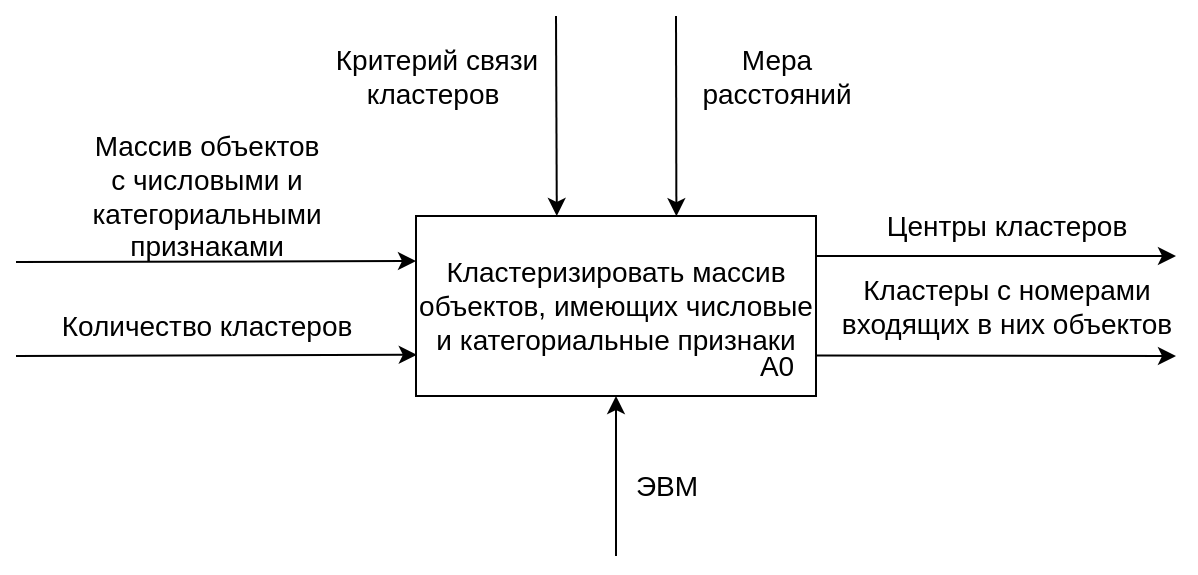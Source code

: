 <mxfile>
    <diagram id="wnSZFvbqJfbgUPwq1TmN" name="Страница 1">
        <mxGraphModel dx="150" dy="154" grid="1" gridSize="10" guides="1" tooltips="1" connect="1" arrows="1" fold="1" page="1" pageScale="1" pageWidth="827" pageHeight="1169" math="0" shadow="0">
            <root>
                <mxCell id="0"/>
                <mxCell id="1" parent="0"/>
                <mxCell id="3" style="edgeStyle=none;html=1;fontSize=14;entryX=0;entryY=0.25;entryDx=0;entryDy=0;" parent="1" target="2" edge="1">
                    <mxGeometry relative="1" as="geometry">
                        <mxPoint x="319.789" y="180" as="targetPoint"/>
                        <mxPoint x="70" y="283" as="sourcePoint"/>
                    </mxGeometry>
                </mxCell>
                <mxCell id="5" style="edgeStyle=none;html=1;fontSize=14;entryX=0.002;entryY=0.771;entryDx=0;entryDy=0;entryPerimeter=0;" parent="1" target="2" edge="1">
                    <mxGeometry relative="1" as="geometry">
                        <mxPoint x="270" y="460" as="targetPoint"/>
                        <mxPoint x="70" y="330" as="sourcePoint"/>
                    </mxGeometry>
                </mxCell>
                <mxCell id="7" style="edgeStyle=none;html=1;fontSize=14;entryX=0.352;entryY=0;entryDx=0;entryDy=0;entryPerimeter=0;" parent="1" target="2" edge="1">
                    <mxGeometry relative="1" as="geometry">
                        <mxPoint x="319.789" y="160" as="targetPoint"/>
                        <mxPoint x="340" y="160" as="sourcePoint"/>
                    </mxGeometry>
                </mxCell>
                <mxCell id="9" style="edgeStyle=none;html=1;fontSize=14;entryX=0.651;entryY=0.001;entryDx=0;entryDy=0;entryPerimeter=0;" parent="1" target="2" edge="1">
                    <mxGeometry relative="1" as="geometry">
                        <mxPoint x="419.789" y="160" as="targetPoint"/>
                        <mxPoint x="400" y="160" as="sourcePoint"/>
                    </mxGeometry>
                </mxCell>
                <mxCell id="13" style="edgeStyle=none;html=1;exitX=1.011;exitY=0.327;exitDx=0;exitDy=0;fontSize=14;exitPerimeter=0;" parent="1" source="17" edge="1">
                    <mxGeometry relative="1" as="geometry">
                        <mxPoint x="650" y="330" as="targetPoint"/>
                    </mxGeometry>
                </mxCell>
                <mxCell id="15" style="edgeStyle=none;html=1;fontSize=14;entryX=0.5;entryY=1;entryDx=0;entryDy=0;" parent="1" target="2" edge="1">
                    <mxGeometry relative="1" as="geometry">
                        <mxPoint x="350" y="440" as="targetPoint"/>
                        <mxPoint x="370" y="430" as="sourcePoint"/>
                    </mxGeometry>
                </mxCell>
                <mxCell id="2" value="&lt;font style=&quot;font-size: 14px;&quot;&gt;Кластеризировать м&lt;span style=&quot;&quot;&gt;ассив объектов,&amp;nbsp;&lt;/span&gt;&lt;span style=&quot;&quot;&gt;имеющих числовые и&amp;nbsp;&lt;/span&gt;&lt;span style=&quot;&quot;&gt;категориальные признаки&lt;/span&gt;&lt;/font&gt;" style="rounded=0;whiteSpace=wrap;html=1;" parent="1" vertex="1">
                    <mxGeometry x="270" y="260" width="200" height="90" as="geometry"/>
                </mxCell>
                <mxCell id="4" value="Массив объектов&lt;br&gt;c&amp;nbsp;числовыми и&lt;br&gt;категориальными&lt;br&gt;признаками" style="text;html=1;align=center;verticalAlign=middle;resizable=0;points=[];autosize=1;strokeColor=none;fillColor=none;fontSize=14;" parent="1" vertex="1">
                    <mxGeometry x="95" y="210" width="140" height="80" as="geometry"/>
                </mxCell>
                <mxCell id="6" value="Количество кластеров" style="text;html=1;align=center;verticalAlign=middle;resizable=0;points=[];autosize=1;strokeColor=none;fillColor=none;fontSize=14;" parent="1" vertex="1">
                    <mxGeometry x="80" y="300" width="170" height="30" as="geometry"/>
                </mxCell>
                <mxCell id="8" value="Критерий связи&lt;br&gt;кластеров&amp;nbsp;" style="text;html=1;align=center;verticalAlign=middle;resizable=0;points=[];autosize=1;strokeColor=none;fillColor=none;fontSize=14;" parent="1" vertex="1">
                    <mxGeometry x="215" y="165" width="130" height="50" as="geometry"/>
                </mxCell>
                <mxCell id="10" value="Мера &lt;br&gt;расстояний" style="text;html=1;align=center;verticalAlign=middle;resizable=0;points=[];autosize=1;strokeColor=none;fillColor=none;fontSize=14;" parent="1" vertex="1">
                    <mxGeometry x="400" y="165" width="100" height="50" as="geometry"/>
                </mxCell>
                <mxCell id="16" value="ЭВМ" style="text;html=1;align=center;verticalAlign=middle;resizable=0;points=[];autosize=1;strokeColor=none;fillColor=none;fontSize=14;" parent="1" vertex="1">
                    <mxGeometry x="370" y="380" width="50" height="30" as="geometry"/>
                </mxCell>
                <mxCell id="17" value="A0" style="text;html=1;align=center;verticalAlign=middle;resizable=0;points=[];autosize=1;strokeColor=none;fillColor=none;fontSize=14;" parent="1" vertex="1">
                    <mxGeometry x="430" y="320" width="40" height="30" as="geometry"/>
                </mxCell>
                <mxCell id="18" value="Кластеры с номерами &lt;br&gt;входящих в них объектов" style="text;html=1;align=center;verticalAlign=middle;resizable=0;points=[];autosize=1;strokeColor=none;fillColor=none;fontSize=14;" parent="1" vertex="1">
                    <mxGeometry x="470" y="280" width="190" height="50" as="geometry"/>
                </mxCell>
                <mxCell id="19" style="edgeStyle=none;html=1;exitX=0.999;exitY=0.222;exitDx=0;exitDy=0;fontSize=14;exitPerimeter=0;" edge="1" parent="1" source="2">
                    <mxGeometry relative="1" as="geometry">
                        <mxPoint x="650" y="280" as="targetPoint"/>
                        <mxPoint x="470" y="290" as="sourcePoint"/>
                    </mxGeometry>
                </mxCell>
                <mxCell id="20" value="Центры кластеров" style="text;html=1;align=center;verticalAlign=middle;resizable=0;points=[];autosize=1;strokeColor=none;fillColor=none;fontSize=14;" vertex="1" parent="1">
                    <mxGeometry x="490" y="250" width="150" height="30" as="geometry"/>
                </mxCell>
            </root>
        </mxGraphModel>
    </diagram>
</mxfile>